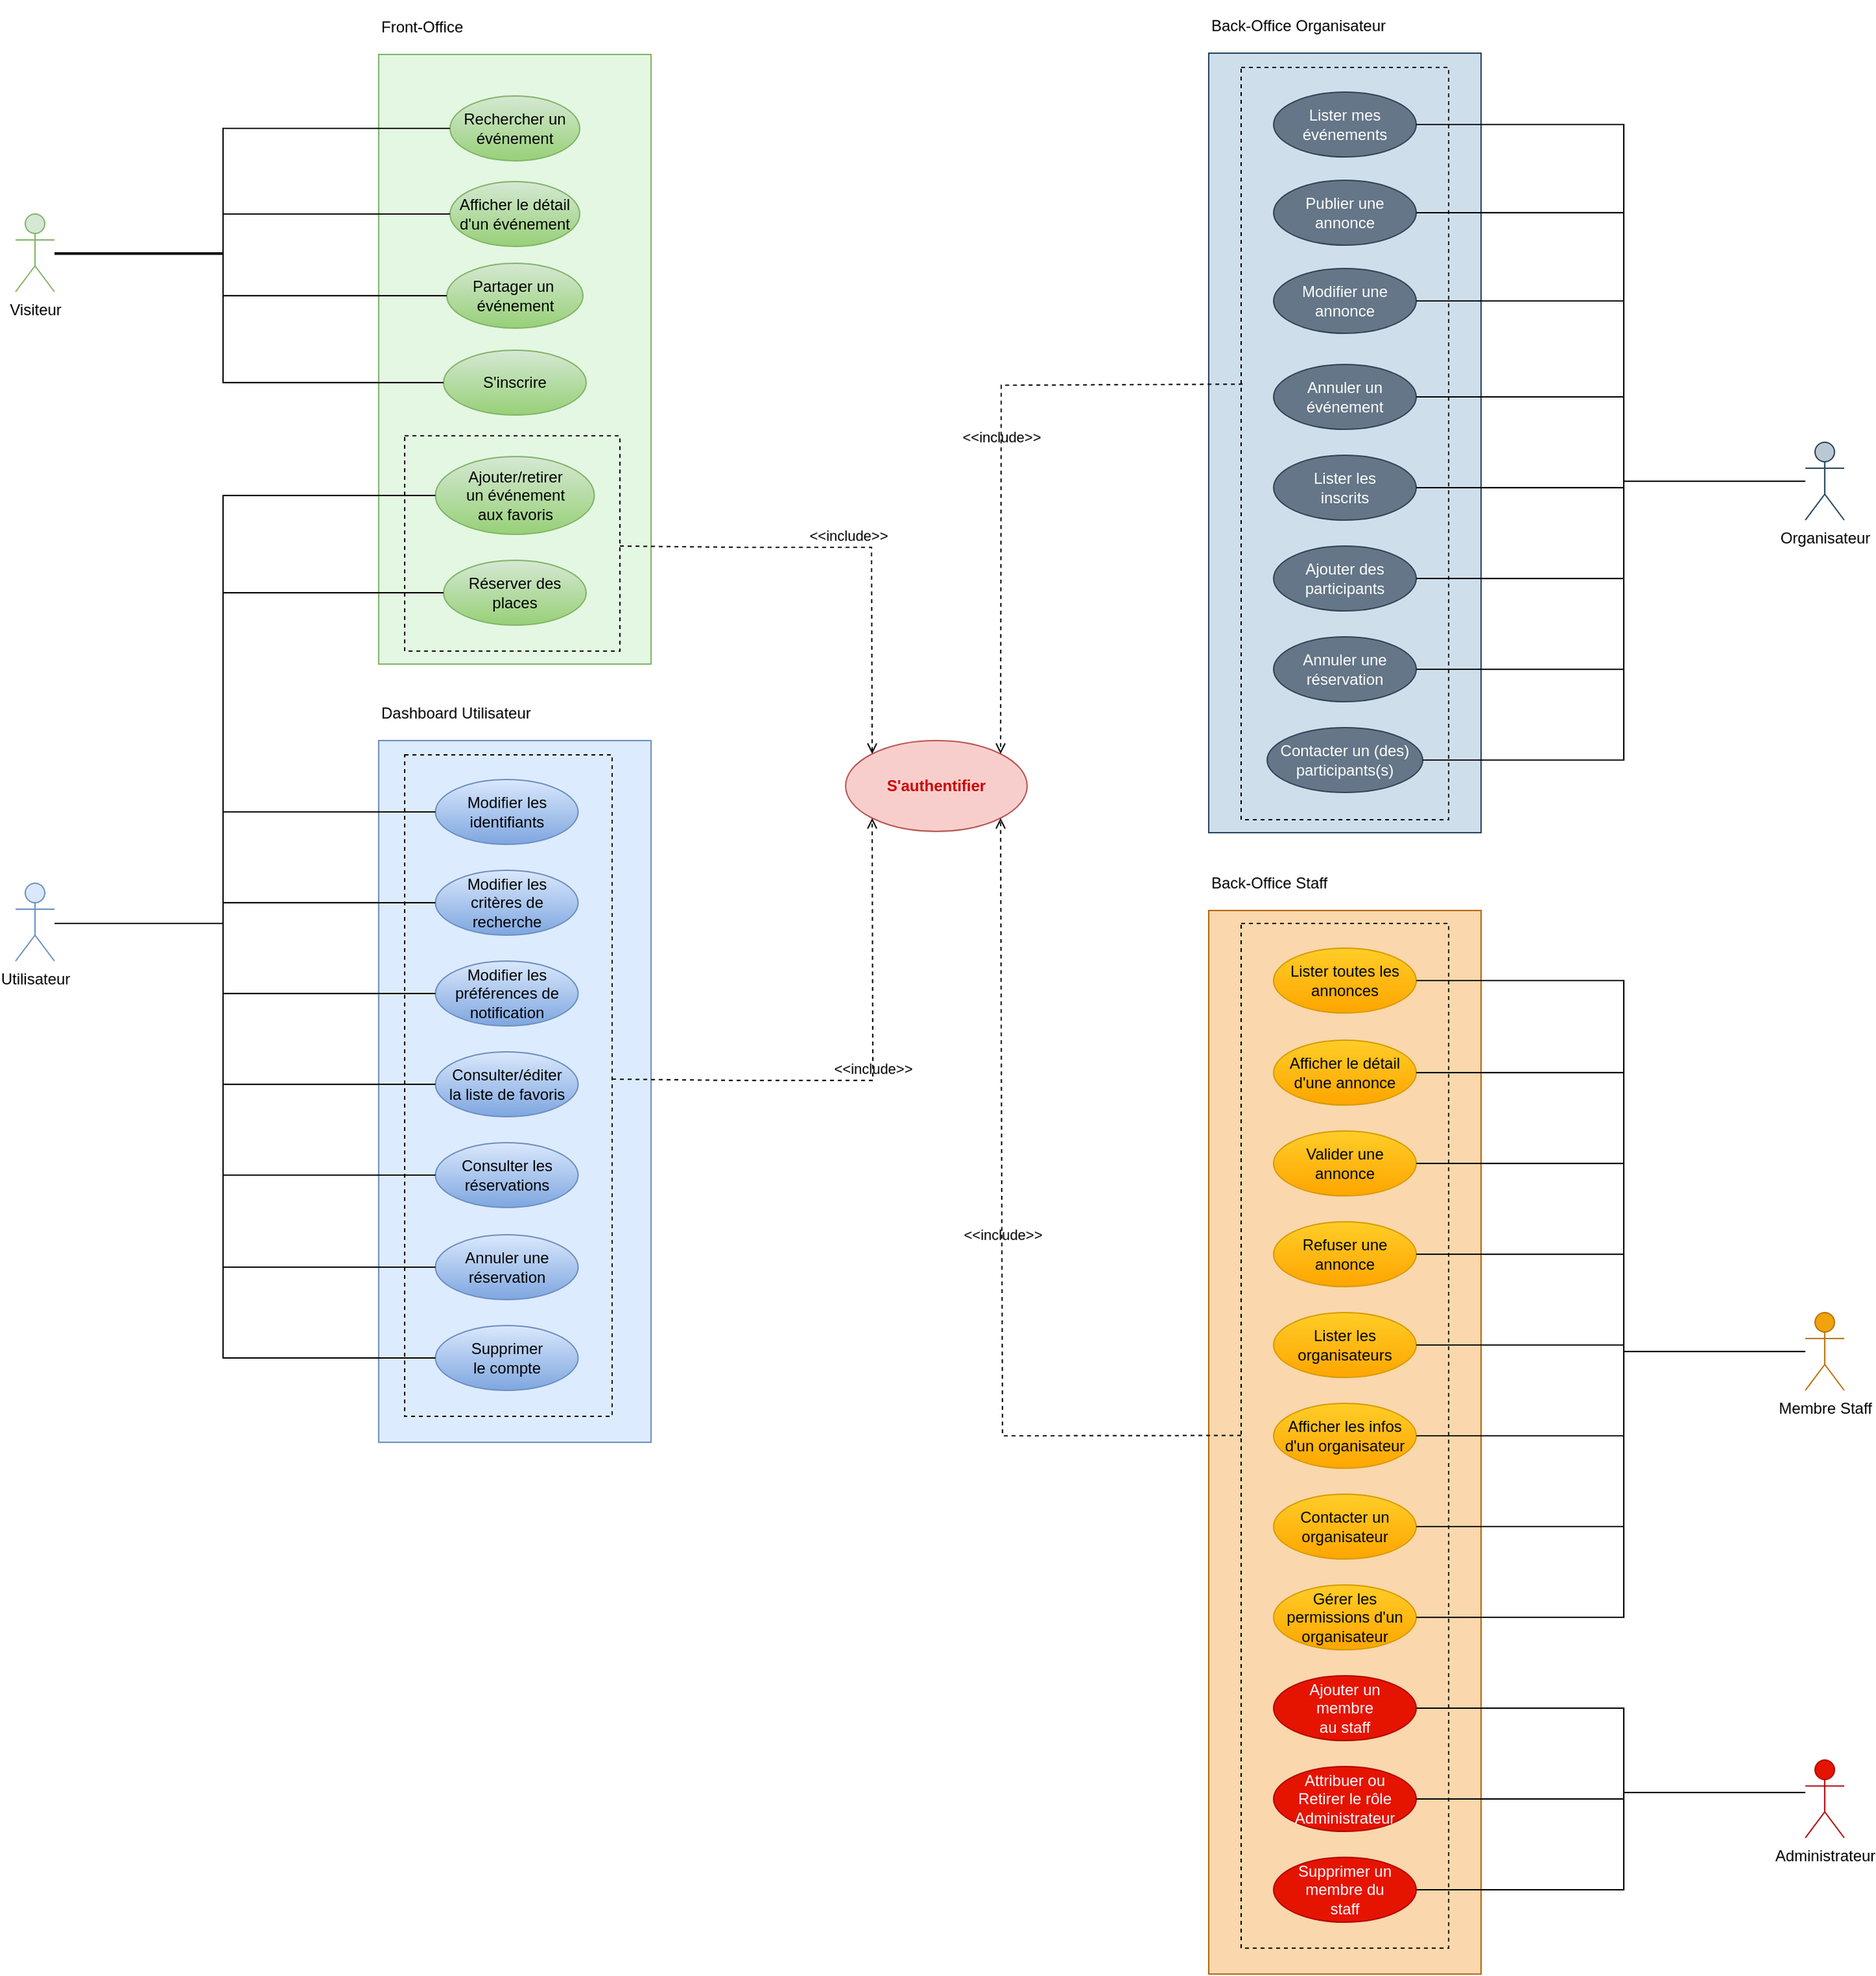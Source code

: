 <mxfile version="22.1.18" type="device">
  <diagram name="Page-1" id="moQktM193G_frmYQD60O">
    <mxGraphModel dx="1687" dy="1146" grid="1" gridSize="10" guides="1" tooltips="1" connect="1" arrows="1" fold="1" page="1" pageScale="1" pageWidth="3300" pageHeight="2339" math="0" shadow="0">
      <root>
        <mxCell id="0" />
        <mxCell id="1" parent="0" />
        <mxCell id="kLkE9YfzgWAef31ZatQY-3" value="&lt;p&gt;Front-Office&lt;/p&gt;" style="whiteSpace=wrap;html=1;labelPosition=center;verticalLabelPosition=top;align=left;verticalAlign=bottom;fillColor=#E3F7E2;strokeColor=#82b366;" parent="1" vertex="1">
          <mxGeometry x="320" y="80" width="210" height="470" as="geometry" />
        </mxCell>
        <mxCell id="kLkE9YfzgWAef31ZatQY-4" value="Visiteur" style="shape=umlActor;verticalLabelPosition=bottom;verticalAlign=top;html=1;outlineConnect=0;fillColor=#d5e8d4;strokeColor=#82b366;" parent="1" vertex="1">
          <mxGeometry x="40" y="203" width="30" height="60" as="geometry" />
        </mxCell>
        <mxCell id="kLkE9YfzgWAef31ZatQY-7" value="&lt;p&gt;Dashboard Utilisateur&lt;/p&gt;" style="whiteSpace=wrap;html=1;labelPosition=center;verticalLabelPosition=top;align=left;verticalAlign=bottom;fillColor=#DDEBFF;strokeColor=#6c8ebf;" parent="1" vertex="1">
          <mxGeometry x="320" y="609" width="210" height="541" as="geometry" />
        </mxCell>
        <mxCell id="kLkE9YfzgWAef31ZatQY-8" value="Utilisateur" style="shape=umlActor;verticalLabelPosition=bottom;verticalAlign=top;html=1;outlineConnect=0;fillColor=#dae8fc;strokeColor=#6c8ebf;" parent="1" vertex="1">
          <mxGeometry x="40" y="719" width="30" height="60" as="geometry" />
        </mxCell>
        <mxCell id="kLkE9YfzgWAef31ZatQY-9" value="&lt;p&gt;Back-Office Organisateur&lt;/p&gt;" style="whiteSpace=wrap;html=1;labelPosition=center;verticalLabelPosition=top;align=left;verticalAlign=bottom;fillColor=#CFDEEB;strokeColor=#23445d;" parent="1" vertex="1">
          <mxGeometry x="960" y="79" width="210" height="601" as="geometry" />
        </mxCell>
        <mxCell id="kLkE9YfzgWAef31ZatQY-10" value="&lt;p&gt;Back-Office Staff&lt;/p&gt;" style="whiteSpace=wrap;html=1;labelPosition=center;verticalLabelPosition=top;align=left;verticalAlign=bottom;fillColor=#fad7ac;strokeColor=#b46504;" parent="1" vertex="1">
          <mxGeometry x="960" y="740" width="210" height="820" as="geometry" />
        </mxCell>
        <mxCell id="kLkE9YfzgWAef31ZatQY-12" value="Organisateur" style="shape=umlActor;verticalLabelPosition=bottom;verticalAlign=top;html=1;outlineConnect=0;fillColor=#bac8d3;strokeColor=#23445d;" parent="1" vertex="1">
          <mxGeometry x="1420" y="379" width="30" height="60" as="geometry" />
        </mxCell>
        <mxCell id="kLkE9YfzgWAef31ZatQY-13" value="Membre Staff" style="shape=umlActor;verticalLabelPosition=bottom;verticalAlign=top;html=1;outlineConnect=0;fillColor=#f0a30a;fontColor=#000000;strokeColor=#BD7000;" parent="1" vertex="1">
          <mxGeometry x="1420" y="1050" width="30" height="60" as="geometry" />
        </mxCell>
        <mxCell id="kLkE9YfzgWAef31ZatQY-14" value="&lt;font color=&quot;#000000&quot;&gt;Administrateur&lt;/font&gt;" style="shape=umlActor;verticalLabelPosition=bottom;verticalAlign=top;html=1;outlineConnect=0;fillColor=#e51400;fontColor=#ffffff;strokeColor=#B20000;" parent="1" vertex="1">
          <mxGeometry x="1420" y="1395" width="30" height="60" as="geometry" />
        </mxCell>
        <mxCell id="kLkE9YfzgWAef31ZatQY-15" value="Rechercher un&lt;br&gt;événement" style="ellipse;whiteSpace=wrap;html=1;fillColor=#d5e8d4;gradientColor=#97d077;strokeColor=#82b366;" parent="1" vertex="1">
          <mxGeometry x="375" y="112" width="100" height="50" as="geometry" />
        </mxCell>
        <mxCell id="kLkE9YfzgWAef31ZatQY-16" value="Afficher le détail &lt;br&gt;d&#39;un événement" style="ellipse;whiteSpace=wrap;html=1;fillColor=#d5e8d4;gradientColor=#97d077;strokeColor=#82b366;" parent="1" vertex="1">
          <mxGeometry x="375" y="178" width="100" height="50" as="geometry" />
        </mxCell>
        <mxCell id="kLkE9YfzgWAef31ZatQY-17" value="Partager un&amp;nbsp;&lt;br&gt;événement" style="ellipse;whiteSpace=wrap;html=1;fillColor=#d5e8d4;gradientColor=#97d077;strokeColor=#82b366;" parent="1" vertex="1">
          <mxGeometry x="372.5" y="241" width="105" height="50" as="geometry" />
        </mxCell>
        <mxCell id="kLkE9YfzgWAef31ZatQY-18" value="S&#39;inscrire" style="ellipse;whiteSpace=wrap;html=1;fillColor=#d5e8d4;gradientColor=#97d077;strokeColor=#82b366;" parent="1" vertex="1">
          <mxGeometry x="370" y="308" width="110" height="50" as="geometry" />
        </mxCell>
        <mxCell id="kLkE9YfzgWAef31ZatQY-19" value="" style="endArrow=none;html=1;rounded=0;entryX=0;entryY=0.5;entryDx=0;entryDy=0;" parent="1" target="kLkE9YfzgWAef31ZatQY-15" edge="1">
          <mxGeometry width="50" height="50" relative="1" as="geometry">
            <mxPoint x="70" y="233" as="sourcePoint" />
            <mxPoint x="280" y="184" as="targetPoint" />
            <Array as="points">
              <mxPoint x="200" y="233" />
              <mxPoint x="200" y="137" />
            </Array>
          </mxGeometry>
        </mxCell>
        <mxCell id="kLkE9YfzgWAef31ZatQY-20" value="" style="endArrow=none;html=1;rounded=0;entryX=0;entryY=0.5;entryDx=0;entryDy=0;" parent="1" target="kLkE9YfzgWAef31ZatQY-16" edge="1">
          <mxGeometry width="50" height="50" relative="1" as="geometry">
            <mxPoint x="70" y="234" as="sourcePoint" />
            <mxPoint x="280" y="184" as="targetPoint" />
            <Array as="points">
              <mxPoint x="200" y="234" />
              <mxPoint x="200" y="203" />
            </Array>
          </mxGeometry>
        </mxCell>
        <mxCell id="kLkE9YfzgWAef31ZatQY-21" value="" style="endArrow=none;html=1;rounded=0;entryX=0;entryY=0.5;entryDx=0;entryDy=0;" parent="1" target="kLkE9YfzgWAef31ZatQY-17" edge="1">
          <mxGeometry width="50" height="50" relative="1" as="geometry">
            <mxPoint x="70" y="233" as="sourcePoint" />
            <mxPoint x="280" y="184" as="targetPoint" />
            <Array as="points">
              <mxPoint x="200" y="233" />
              <mxPoint x="200" y="266" />
            </Array>
          </mxGeometry>
        </mxCell>
        <mxCell id="kLkE9YfzgWAef31ZatQY-22" value="" style="endArrow=none;html=1;rounded=0;entryX=0;entryY=0.5;entryDx=0;entryDy=0;" parent="1" source="kLkE9YfzgWAef31ZatQY-4" target="kLkE9YfzgWAef31ZatQY-18" edge="1">
          <mxGeometry width="50" height="50" relative="1" as="geometry">
            <mxPoint x="230" y="234" as="sourcePoint" />
            <mxPoint x="280" y="184" as="targetPoint" />
            <Array as="points">
              <mxPoint x="200" y="234" />
              <mxPoint x="200" y="333" />
            </Array>
          </mxGeometry>
        </mxCell>
        <mxCell id="kLkE9YfzgWAef31ZatQY-24" value="Ajouter/retirer &lt;br&gt;un événement &lt;br&gt;aux favoris" style="ellipse;whiteSpace=wrap;html=1;fillColor=#d5e8d4;gradientColor=#97d077;strokeColor=#82b366;" parent="1" vertex="1">
          <mxGeometry x="363.75" y="390" width="122.5" height="60" as="geometry" />
        </mxCell>
        <mxCell id="kLkE9YfzgWAef31ZatQY-25" value="Réserver des&lt;br&gt;places" style="ellipse;whiteSpace=wrap;html=1;fillColor=#d5e8d4;gradientColor=#97d077;strokeColor=#82b366;" parent="1" vertex="1">
          <mxGeometry x="370" y="470" width="110" height="50" as="geometry" />
        </mxCell>
        <mxCell id="kLkE9YfzgWAef31ZatQY-29" value="" style="endArrow=none;html=1;rounded=0;entryX=0;entryY=0.5;entryDx=0;entryDy=0;" parent="1" target="kLkE9YfzgWAef31ZatQY-24" edge="1">
          <mxGeometry width="50" height="50" relative="1" as="geometry">
            <mxPoint x="70" y="750" as="sourcePoint" />
            <mxPoint x="120" y="350" as="targetPoint" />
            <Array as="points">
              <mxPoint x="200" y="750" />
              <mxPoint x="200" y="420" />
            </Array>
          </mxGeometry>
        </mxCell>
        <mxCell id="kLkE9YfzgWAef31ZatQY-30" value="" style="endArrow=none;html=1;rounded=0;entryX=0;entryY=0.5;entryDx=0;entryDy=0;" parent="1" target="kLkE9YfzgWAef31ZatQY-25" edge="1">
          <mxGeometry width="50" height="50" relative="1" as="geometry">
            <mxPoint x="70" y="750" as="sourcePoint" />
            <mxPoint x="120" y="350" as="targetPoint" />
            <Array as="points">
              <mxPoint x="200" y="750" />
              <mxPoint x="200" y="495" />
            </Array>
          </mxGeometry>
        </mxCell>
        <mxCell id="kLkE9YfzgWAef31ZatQY-32" value="Modifier les&lt;br&gt;identifiants" style="ellipse;whiteSpace=wrap;html=1;fillColor=#dae8fc;gradientColor=#7ea6e0;strokeColor=#6c8ebf;" parent="1" vertex="1">
          <mxGeometry x="363.75" y="639" width="110" height="50" as="geometry" />
        </mxCell>
        <mxCell id="kLkE9YfzgWAef31ZatQY-34" value="Modifier les&lt;br&gt;critères de recherche" style="ellipse;whiteSpace=wrap;html=1;fillColor=#dae8fc;gradientColor=#7ea6e0;strokeColor=#6c8ebf;" parent="1" vertex="1">
          <mxGeometry x="363.75" y="709" width="110" height="50" as="geometry" />
        </mxCell>
        <mxCell id="kLkE9YfzgWAef31ZatQY-35" value="Modifier les préférences de&lt;br&gt;notification" style="ellipse;whiteSpace=wrap;html=1;fillColor=#dae8fc;gradientColor=#7ea6e0;strokeColor=#6c8ebf;" parent="1" vertex="1">
          <mxGeometry x="363.75" y="779" width="110" height="50" as="geometry" />
        </mxCell>
        <mxCell id="kLkE9YfzgWAef31ZatQY-37" value="Consulter/éditer&lt;br&gt;la liste de favoris" style="ellipse;whiteSpace=wrap;html=1;fillColor=#dae8fc;gradientColor=#7ea6e0;strokeColor=#6c8ebf;" parent="1" vertex="1">
          <mxGeometry x="363.75" y="849" width="110" height="50" as="geometry" />
        </mxCell>
        <mxCell id="kLkE9YfzgWAef31ZatQY-38" value="Consulter les réservations" style="ellipse;whiteSpace=wrap;html=1;fillColor=#dae8fc;gradientColor=#7ea6e0;strokeColor=#6c8ebf;" parent="1" vertex="1">
          <mxGeometry x="363.75" y="919" width="110" height="50" as="geometry" />
        </mxCell>
        <mxCell id="kLkE9YfzgWAef31ZatQY-39" value="Annuler une&lt;br&gt;réservation" style="ellipse;whiteSpace=wrap;html=1;fillColor=#dae8fc;gradientColor=#7ea6e0;strokeColor=#6c8ebf;" parent="1" vertex="1">
          <mxGeometry x="363.75" y="990" width="110" height="50" as="geometry" />
        </mxCell>
        <mxCell id="kLkE9YfzgWAef31ZatQY-40" value="Supprimer&lt;br&gt;le compte" style="ellipse;whiteSpace=wrap;html=1;fillColor=#dae8fc;gradientColor=#7ea6e0;strokeColor=#6c8ebf;" parent="1" vertex="1">
          <mxGeometry x="363.75" y="1060" width="110" height="50" as="geometry" />
        </mxCell>
        <mxCell id="kLkE9YfzgWAef31ZatQY-45" value="" style="endArrow=none;html=1;rounded=0;entryX=0;entryY=0.5;entryDx=0;entryDy=0;" parent="1" target="kLkE9YfzgWAef31ZatQY-32" edge="1">
          <mxGeometry width="50" height="50" relative="1" as="geometry">
            <mxPoint x="70" y="750" as="sourcePoint" />
            <mxPoint x="300" y="660" as="targetPoint" />
            <Array as="points">
              <mxPoint x="200" y="750" />
              <mxPoint x="200" y="664" />
            </Array>
          </mxGeometry>
        </mxCell>
        <mxCell id="kLkE9YfzgWAef31ZatQY-46" value="" style="endArrow=none;html=1;rounded=0;entryX=0;entryY=0.5;entryDx=0;entryDy=0;" parent="1" target="kLkE9YfzgWAef31ZatQY-34" edge="1">
          <mxGeometry width="50" height="50" relative="1" as="geometry">
            <mxPoint x="70" y="750" as="sourcePoint" />
            <mxPoint x="120" y="700" as="targetPoint" />
            <Array as="points">
              <mxPoint x="200" y="750" />
              <mxPoint x="200" y="734" />
            </Array>
          </mxGeometry>
        </mxCell>
        <mxCell id="kLkE9YfzgWAef31ZatQY-47" value="" style="endArrow=none;html=1;rounded=0;entryX=0;entryY=0.5;entryDx=0;entryDy=0;" parent="1" target="kLkE9YfzgWAef31ZatQY-35" edge="1">
          <mxGeometry width="50" height="50" relative="1" as="geometry">
            <mxPoint x="70" y="750" as="sourcePoint" />
            <mxPoint x="120" y="700" as="targetPoint" />
            <Array as="points">
              <mxPoint x="200" y="750" />
              <mxPoint x="200" y="804" />
            </Array>
          </mxGeometry>
        </mxCell>
        <mxCell id="kLkE9YfzgWAef31ZatQY-49" value="" style="endArrow=none;html=1;rounded=0;entryX=0;entryY=0.5;entryDx=0;entryDy=0;" parent="1" target="kLkE9YfzgWAef31ZatQY-37" edge="1">
          <mxGeometry width="50" height="50" relative="1" as="geometry">
            <mxPoint x="70" y="750" as="sourcePoint" />
            <mxPoint x="120" y="700" as="targetPoint" />
            <Array as="points">
              <mxPoint x="200" y="750" />
              <mxPoint x="200" y="874" />
            </Array>
          </mxGeometry>
        </mxCell>
        <mxCell id="kLkE9YfzgWAef31ZatQY-50" value="" style="endArrow=none;html=1;rounded=0;entryX=0;entryY=0.5;entryDx=0;entryDy=0;" parent="1" target="kLkE9YfzgWAef31ZatQY-38" edge="1">
          <mxGeometry width="50" height="50" relative="1" as="geometry">
            <mxPoint x="70" y="750" as="sourcePoint" />
            <mxPoint x="120" y="700" as="targetPoint" />
            <Array as="points">
              <mxPoint x="200" y="750" />
              <mxPoint x="200" y="944" />
            </Array>
          </mxGeometry>
        </mxCell>
        <mxCell id="kLkE9YfzgWAef31ZatQY-51" value="" style="endArrow=none;html=1;rounded=0;entryX=0;entryY=0.5;entryDx=0;entryDy=0;" parent="1" target="kLkE9YfzgWAef31ZatQY-39" edge="1">
          <mxGeometry width="50" height="50" relative="1" as="geometry">
            <mxPoint x="70" y="750" as="sourcePoint" />
            <mxPoint x="120" y="700" as="targetPoint" />
            <Array as="points">
              <mxPoint x="200" y="750" />
              <mxPoint x="200" y="1015" />
            </Array>
          </mxGeometry>
        </mxCell>
        <mxCell id="kLkE9YfzgWAef31ZatQY-52" value="" style="endArrow=none;html=1;rounded=0;entryX=0;entryY=0.5;entryDx=0;entryDy=0;" parent="1" target="kLkE9YfzgWAef31ZatQY-40" edge="1">
          <mxGeometry width="50" height="50" relative="1" as="geometry">
            <mxPoint x="70" y="750" as="sourcePoint" />
            <mxPoint x="120" y="700" as="targetPoint" />
            <Array as="points">
              <mxPoint x="200" y="750" />
              <mxPoint x="200" y="1085" />
            </Array>
          </mxGeometry>
        </mxCell>
        <mxCell id="kLkE9YfzgWAef31ZatQY-54" value="S&#39;authentifier" style="ellipse;whiteSpace=wrap;html=1;fillColor=#f8cecc;strokeColor=#b85450;fontStyle=1;fontColor=#CC0000;" parent="1" vertex="1">
          <mxGeometry x="680" y="609" width="140" height="70" as="geometry" />
        </mxCell>
        <mxCell id="kLkE9YfzgWAef31ZatQY-57" value="Lister mes&lt;br&gt;événements" style="ellipse;whiteSpace=wrap;html=1;fillColor=#647687;strokeColor=#314354;fontColor=#ffffff;" parent="1" vertex="1">
          <mxGeometry x="1010" y="109" width="110" height="50" as="geometry" />
        </mxCell>
        <mxCell id="kLkE9YfzgWAef31ZatQY-58" value="Publier une annonce" style="ellipse;whiteSpace=wrap;html=1;fillColor=#647687;fontColor=#ffffff;strokeColor=#314354;" parent="1" vertex="1">
          <mxGeometry x="1010" y="177" width="110" height="50" as="geometry" />
        </mxCell>
        <mxCell id="kLkE9YfzgWAef31ZatQY-59" value="Modifier une&lt;br&gt;annonce" style="ellipse;whiteSpace=wrap;html=1;fillColor=#647687;fontColor=#ffffff;strokeColor=#314354;" parent="1" vertex="1">
          <mxGeometry x="1010" y="245" width="110" height="50" as="geometry" />
        </mxCell>
        <mxCell id="kLkE9YfzgWAef31ZatQY-60" value="Annuler un&lt;br&gt;événement" style="ellipse;whiteSpace=wrap;html=1;fillColor=#647687;fontColor=#ffffff;strokeColor=#314354;gradientColor=none;gradientDirection=south;" parent="1" vertex="1">
          <mxGeometry x="1010" y="319" width="110" height="50" as="geometry" />
        </mxCell>
        <mxCell id="kLkE9YfzgWAef31ZatQY-61" value="Lister les&lt;br&gt;inscrits" style="ellipse;whiteSpace=wrap;html=1;fillColor=#647687;fontColor=#ffffff;strokeColor=#314354;" parent="1" vertex="1">
          <mxGeometry x="1010" y="389" width="110" height="50" as="geometry" />
        </mxCell>
        <mxCell id="kLkE9YfzgWAef31ZatQY-62" value="Ajouter des&lt;br&gt;participants" style="ellipse;whiteSpace=wrap;html=1;fillColor=#647687;fontColor=#ffffff;strokeColor=#314354;" parent="1" vertex="1">
          <mxGeometry x="1010" y="459" width="110" height="50" as="geometry" />
        </mxCell>
        <mxCell id="kLkE9YfzgWAef31ZatQY-63" value="Annuler une&lt;br&gt;réservation" style="ellipse;whiteSpace=wrap;html=1;fillColor=#647687;fontColor=#ffffff;strokeColor=#314354;" parent="1" vertex="1">
          <mxGeometry x="1010" y="529" width="110" height="50" as="geometry" />
        </mxCell>
        <mxCell id="kLkE9YfzgWAef31ZatQY-64" value="Contacter un (des)&lt;br&gt;participants(s)" style="ellipse;whiteSpace=wrap;html=1;fillColor=#647687;fontColor=#ffffff;strokeColor=#314354;" parent="1" vertex="1">
          <mxGeometry x="1005" y="599" width="120" height="50" as="geometry" />
        </mxCell>
        <mxCell id="kLkE9YfzgWAef31ZatQY-68" value="Lister toutes les annonces" style="ellipse;whiteSpace=wrap;html=1;fillColor=#ffcd28;gradientColor=#ffa500;strokeColor=#d79b00;" parent="1" vertex="1">
          <mxGeometry x="1010" y="769" width="110" height="50" as="geometry" />
        </mxCell>
        <mxCell id="kLkE9YfzgWAef31ZatQY-69" value="Afficher le détail&lt;br&gt;d&#39;une annonce" style="ellipse;whiteSpace=wrap;html=1;fillColor=#ffcd28;gradientColor=#ffa500;strokeColor=#d79b00;" parent="1" vertex="1">
          <mxGeometry x="1010" y="840" width="110" height="50" as="geometry" />
        </mxCell>
        <mxCell id="kLkE9YfzgWAef31ZatQY-71" value="Valider une annonce" style="ellipse;whiteSpace=wrap;html=1;fillColor=#ffcd28;gradientColor=#ffa500;strokeColor=#d79b00;" parent="1" vertex="1">
          <mxGeometry x="1010" y="910" width="110" height="50" as="geometry" />
        </mxCell>
        <mxCell id="kLkE9YfzgWAef31ZatQY-72" value="Refuser une annonce" style="ellipse;whiteSpace=wrap;html=1;fillColor=#ffcd28;gradientColor=#ffa500;strokeColor=#d79b00;" parent="1" vertex="1">
          <mxGeometry x="1010" y="980" width="110" height="50" as="geometry" />
        </mxCell>
        <mxCell id="kLkE9YfzgWAef31ZatQY-73" value="Lister les organisateurs" style="ellipse;whiteSpace=wrap;html=1;fillColor=#ffcd28;gradientColor=#ffa500;strokeColor=#d79b00;" parent="1" vertex="1">
          <mxGeometry x="1010" y="1050" width="110" height="50" as="geometry" />
        </mxCell>
        <mxCell id="kLkE9YfzgWAef31ZatQY-74" value="Afficher les infos&lt;br&gt;d&#39;un organisateur" style="ellipse;whiteSpace=wrap;html=1;fillColor=#ffcd28;gradientColor=#ffa500;strokeColor=#d79b00;" parent="1" vertex="1">
          <mxGeometry x="1010" y="1120" width="110" height="50" as="geometry" />
        </mxCell>
        <mxCell id="kLkE9YfzgWAef31ZatQY-75" value="Contacter un organisateur" style="ellipse;whiteSpace=wrap;html=1;fillColor=#ffcd28;gradientColor=#ffa500;strokeColor=#d79b00;" parent="1" vertex="1">
          <mxGeometry x="1010" y="1190" width="110" height="50" as="geometry" />
        </mxCell>
        <mxCell id="kLkE9YfzgWAef31ZatQY-76" value="Gérer les permissions d&#39;un&lt;br&gt;organisateur" style="ellipse;whiteSpace=wrap;html=1;fillColor=#ffcd28;gradientColor=#ffa500;strokeColor=#d79b00;" parent="1" vertex="1">
          <mxGeometry x="1010" y="1260" width="110" height="50" as="geometry" />
        </mxCell>
        <mxCell id="kLkE9YfzgWAef31ZatQY-77" value="Ajouter un &lt;br&gt;membre&lt;br&gt;au staff" style="ellipse;whiteSpace=wrap;html=1;fillColor=#e51400;strokeColor=#B20000;fontColor=#ffffff;" parent="1" vertex="1">
          <mxGeometry x="1010" y="1330" width="110" height="50" as="geometry" />
        </mxCell>
        <mxCell id="kLkE9YfzgWAef31ZatQY-78" value="Attribuer ou&lt;br&gt;Retirer le rôle&lt;br&gt;Administrateur" style="ellipse;whiteSpace=wrap;html=1;fillColor=#e51400;strokeColor=#B20000;fontColor=#ffffff;" parent="1" vertex="1">
          <mxGeometry x="1010" y="1400" width="110" height="50" as="geometry" />
        </mxCell>
        <mxCell id="kLkE9YfzgWAef31ZatQY-81" value="" style="endArrow=none;html=1;rounded=0;exitX=1;exitY=0.5;exitDx=0;exitDy=0;" parent="1" source="kLkE9YfzgWAef31ZatQY-58" edge="1">
          <mxGeometry width="50" height="50" relative="1" as="geometry">
            <mxPoint x="1370" y="459" as="sourcePoint" />
            <mxPoint x="1280" y="410" as="targetPoint" />
            <Array as="points">
              <mxPoint x="1280" y="202" />
              <mxPoint x="1280" y="409" />
            </Array>
          </mxGeometry>
        </mxCell>
        <mxCell id="kLkE9YfzgWAef31ZatQY-83" value="" style="endArrow=none;html=1;rounded=0;exitX=1;exitY=0.5;exitDx=0;exitDy=0;" parent="1" source="kLkE9YfzgWAef31ZatQY-59" edge="1">
          <mxGeometry width="50" height="50" relative="1" as="geometry">
            <mxPoint x="1370" y="459" as="sourcePoint" />
            <mxPoint x="1280" y="410" as="targetPoint" />
            <Array as="points">
              <mxPoint x="1280" y="270" />
              <mxPoint x="1280" y="410" />
            </Array>
          </mxGeometry>
        </mxCell>
        <mxCell id="kLkE9YfzgWAef31ZatQY-84" value="" style="endArrow=none;html=1;rounded=0;exitX=1;exitY=0.5;exitDx=0;exitDy=0;" parent="1" source="kLkE9YfzgWAef31ZatQY-60" edge="1">
          <mxGeometry width="50" height="50" relative="1" as="geometry">
            <mxPoint x="1370" y="459" as="sourcePoint" />
            <mxPoint x="1280" y="410" as="targetPoint" />
            <Array as="points">
              <mxPoint x="1280" y="344" />
              <mxPoint x="1280" y="410" />
            </Array>
          </mxGeometry>
        </mxCell>
        <mxCell id="kLkE9YfzgWAef31ZatQY-88" value="" style="endArrow=none;html=1;rounded=0;exitX=1;exitY=0.5;exitDx=0;exitDy=0;" parent="1" source="kLkE9YfzgWAef31ZatQY-61" target="kLkE9YfzgWAef31ZatQY-12" edge="1">
          <mxGeometry width="50" height="50" relative="1" as="geometry">
            <mxPoint x="1220" y="419" as="sourcePoint" />
            <mxPoint x="1430" y="410" as="targetPoint" />
            <Array as="points">
              <mxPoint x="1280" y="414" />
              <mxPoint x="1280" y="409" />
            </Array>
          </mxGeometry>
        </mxCell>
        <mxCell id="kLkE9YfzgWAef31ZatQY-89" value="" style="endArrow=none;html=1;rounded=0;exitX=1;exitY=0.5;exitDx=0;exitDy=0;" parent="1" source="kLkE9YfzgWAef31ZatQY-62" edge="1">
          <mxGeometry width="50" height="50" relative="1" as="geometry">
            <mxPoint x="1370" y="459" as="sourcePoint" />
            <mxPoint x="1420" y="409" as="targetPoint" />
            <Array as="points">
              <mxPoint x="1280" y="484" />
              <mxPoint x="1280" y="409" />
            </Array>
          </mxGeometry>
        </mxCell>
        <mxCell id="kLkE9YfzgWAef31ZatQY-90" value="" style="endArrow=none;html=1;rounded=0;exitX=1;exitY=0.5;exitDx=0;exitDy=0;" parent="1" source="kLkE9YfzgWAef31ZatQY-63" edge="1">
          <mxGeometry width="50" height="50" relative="1" as="geometry">
            <mxPoint x="1370" y="459" as="sourcePoint" />
            <mxPoint x="1280" y="480" as="targetPoint" />
            <Array as="points">
              <mxPoint x="1280" y="554" />
            </Array>
          </mxGeometry>
        </mxCell>
        <mxCell id="kLkE9YfzgWAef31ZatQY-91" value="" style="endArrow=none;html=1;rounded=0;exitX=1;exitY=0.5;exitDx=0;exitDy=0;" parent="1" source="kLkE9YfzgWAef31ZatQY-64" edge="1">
          <mxGeometry width="50" height="50" relative="1" as="geometry">
            <mxPoint x="1140" y="629" as="sourcePoint" />
            <mxPoint x="1280" y="410" as="targetPoint" />
            <Array as="points">
              <mxPoint x="1280" y="624" />
            </Array>
          </mxGeometry>
        </mxCell>
        <mxCell id="kLkE9YfzgWAef31ZatQY-93" value="" style="endArrow=none;html=1;rounded=0;exitX=1;exitY=0.5;exitDx=0;exitDy=0;" parent="1" source="kLkE9YfzgWAef31ZatQY-57" edge="1">
          <mxGeometry width="50" height="50" relative="1" as="geometry">
            <mxPoint x="1140" y="140" as="sourcePoint" />
            <mxPoint x="1280" y="410" as="targetPoint" />
            <Array as="points">
              <mxPoint x="1280" y="134" />
            </Array>
          </mxGeometry>
        </mxCell>
        <mxCell id="kLkE9YfzgWAef31ZatQY-95" value="" style="endArrow=none;html=1;rounded=0;exitX=1;exitY=0.5;exitDx=0;exitDy=0;" parent="1" source="kLkE9YfzgWAef31ZatQY-71" edge="1">
          <mxGeometry width="50" height="50" relative="1" as="geometry">
            <mxPoint x="1160" y="1000" as="sourcePoint" />
            <mxPoint x="1280" y="1080" as="targetPoint" />
            <Array as="points">
              <mxPoint x="1280" y="935" />
            </Array>
          </mxGeometry>
        </mxCell>
        <mxCell id="kLkE9YfzgWAef31ZatQY-96" value="" style="endArrow=none;html=1;rounded=0;exitX=1;exitY=0.5;exitDx=0;exitDy=0;" parent="1" source="kLkE9YfzgWAef31ZatQY-72" target="kLkE9YfzgWAef31ZatQY-13" edge="1">
          <mxGeometry width="50" height="50" relative="1" as="geometry">
            <mxPoint x="1130" y="1080" as="sourcePoint" />
            <mxPoint x="1280" y="1080" as="targetPoint" />
            <Array as="points">
              <mxPoint x="1280" y="1005" />
              <mxPoint x="1280" y="1080" />
            </Array>
          </mxGeometry>
        </mxCell>
        <mxCell id="kLkE9YfzgWAef31ZatQY-98" value="" style="endArrow=none;html=1;rounded=0;exitX=1;exitY=0.5;exitDx=0;exitDy=0;" parent="1" source="kLkE9YfzgWAef31ZatQY-69" edge="1">
          <mxGeometry width="50" height="50" relative="1" as="geometry">
            <mxPoint x="1150" y="869" as="sourcePoint" />
            <mxPoint x="1280" y="1080" as="targetPoint" />
            <Array as="points">
              <mxPoint x="1280" y="865" />
            </Array>
          </mxGeometry>
        </mxCell>
        <mxCell id="kLkE9YfzgWAef31ZatQY-99" value="" style="endArrow=none;html=1;rounded=0;exitX=1;exitY=0.5;exitDx=0;exitDy=0;" parent="1" source="kLkE9YfzgWAef31ZatQY-68" edge="1">
          <mxGeometry width="50" height="50" relative="1" as="geometry">
            <mxPoint x="1200" y="840" as="sourcePoint" />
            <mxPoint x="1280" y="1080" as="targetPoint" />
            <Array as="points">
              <mxPoint x="1280" y="794" />
            </Array>
          </mxGeometry>
        </mxCell>
        <mxCell id="kLkE9YfzgWAef31ZatQY-101" value="" style="endArrow=none;html=1;rounded=0;exitX=1;exitY=0.5;exitDx=0;exitDy=0;" parent="1" source="kLkE9YfzgWAef31ZatQY-74" edge="1">
          <mxGeometry width="50" height="50" relative="1" as="geometry">
            <mxPoint x="1130" y="1210" as="sourcePoint" />
            <mxPoint x="1280" y="1080" as="targetPoint" />
            <Array as="points">
              <mxPoint x="1280" y="1145" />
            </Array>
          </mxGeometry>
        </mxCell>
        <mxCell id="kLkE9YfzgWAef31ZatQY-102" value="" style="endArrow=none;html=1;rounded=0;exitX=1;exitY=0.5;exitDx=0;exitDy=0;" parent="1" source="kLkE9YfzgWAef31ZatQY-75" edge="1">
          <mxGeometry width="50" height="50" relative="1" as="geometry">
            <mxPoint x="1130" y="1290" as="sourcePoint" />
            <mxPoint x="1280" y="1080" as="targetPoint" />
            <Array as="points">
              <mxPoint x="1280" y="1215" />
            </Array>
          </mxGeometry>
        </mxCell>
        <mxCell id="kLkE9YfzgWAef31ZatQY-103" value="" style="endArrow=none;html=1;rounded=0;exitX=1;exitY=0.5;exitDx=0;exitDy=0;" parent="1" source="kLkE9YfzgWAef31ZatQY-76" edge="1">
          <mxGeometry width="50" height="50" relative="1" as="geometry">
            <mxPoint x="1150" y="1340" as="sourcePoint" />
            <mxPoint x="1280" y="1080" as="targetPoint" />
            <Array as="points">
              <mxPoint x="1280" y="1285" />
            </Array>
          </mxGeometry>
        </mxCell>
        <mxCell id="kLkE9YfzgWAef31ZatQY-104" value="" style="endArrow=none;html=1;rounded=0;exitX=1;exitY=0.5;exitDx=0;exitDy=0;" parent="1" edge="1">
          <mxGeometry width="50" height="50" relative="1" as="geometry">
            <mxPoint x="1120.0" y="1355" as="sourcePoint" />
            <mxPoint x="1420" y="1420" as="targetPoint" />
            <Array as="points">
              <mxPoint x="1280" y="1355" />
              <mxPoint x="1280" y="1420" />
            </Array>
          </mxGeometry>
        </mxCell>
        <mxCell id="kLkE9YfzgWAef31ZatQY-105" value="" style="endArrow=none;html=1;rounded=0;exitX=1;exitY=0.5;exitDx=0;exitDy=0;" parent="1" source="_i408xpL5QmgQRgtsAGa-1" edge="1">
          <mxGeometry width="50" height="50" relative="1" as="geometry">
            <mxPoint x="1190" y="1505" as="sourcePoint" />
            <mxPoint x="1420" y="1420" as="targetPoint" />
            <Array as="points">
              <mxPoint x="1280" y="1495" />
              <mxPoint x="1280" y="1420" />
            </Array>
          </mxGeometry>
        </mxCell>
        <mxCell id="kLkE9YfzgWAef31ZatQY-106" value="" style="whiteSpace=wrap;html=1;aspect=fixed;fillColor=none;dashed=1;" parent="1" vertex="1">
          <mxGeometry x="340" y="374" width="166" height="166" as="geometry" />
        </mxCell>
        <mxCell id="kLkE9YfzgWAef31ZatQY-109" value="" style="whiteSpace=wrap;html=1;fillColor=none;dashed=1;" parent="1" vertex="1">
          <mxGeometry x="340" y="620" width="160" height="510" as="geometry" />
        </mxCell>
        <mxCell id="kLkE9YfzgWAef31ZatQY-113" value="&amp;lt;&amp;lt;include&amp;gt;&amp;gt;" style="html=1;verticalAlign=bottom;labelBackgroundColor=none;endArrow=open;endFill=0;dashed=1;rounded=0;entryX=0;entryY=0;entryDx=0;entryDy=0;" parent="1" target="kLkE9YfzgWAef31ZatQY-54" edge="1">
          <mxGeometry width="160" relative="1" as="geometry">
            <mxPoint x="506" y="459" as="sourcePoint" />
            <mxPoint x="666" y="459" as="targetPoint" />
            <Array as="points">
              <mxPoint x="600" y="460" />
              <mxPoint x="700" y="460" />
            </Array>
          </mxGeometry>
        </mxCell>
        <mxCell id="fj8ULeZ1xbZS5TkCGleu-1" value="&amp;lt;&amp;lt;include&amp;gt;&amp;gt;" style="html=1;verticalAlign=bottom;labelBackgroundColor=none;endArrow=open;endFill=0;dashed=1;rounded=0;entryX=0;entryY=1;entryDx=0;entryDy=0;" parent="1" target="kLkE9YfzgWAef31ZatQY-54" edge="1">
          <mxGeometry width="160" relative="1" as="geometry">
            <mxPoint x="500" y="870" as="sourcePoint" />
            <mxPoint x="695" y="1030" as="targetPoint" />
            <Array as="points">
              <mxPoint x="594" y="871" />
              <mxPoint x="701" y="871" />
            </Array>
          </mxGeometry>
        </mxCell>
        <mxCell id="fj8ULeZ1xbZS5TkCGleu-2" value="&amp;lt;&amp;lt;include&amp;gt;&amp;gt;" style="html=1;verticalAlign=bottom;labelBackgroundColor=none;endArrow=open;endFill=0;dashed=1;rounded=0;entryX=1;entryY=1;entryDx=0;entryDy=0;exitX=0;exitY=0.5;exitDx=0;exitDy=0;" parent="1" target="kLkE9YfzgWAef31ZatQY-54" edge="1">
          <mxGeometry width="160" relative="1" as="geometry">
            <mxPoint x="985" y="1144.75" as="sourcePoint" />
            <mxPoint x="801" y="940" as="targetPoint" />
            <Array as="points">
              <mxPoint x="801" y="1145" />
            </Array>
          </mxGeometry>
        </mxCell>
        <mxCell id="fj8ULeZ1xbZS5TkCGleu-4" value="" style="whiteSpace=wrap;html=1;fillColor=none;dashed=1;" parent="1" vertex="1">
          <mxGeometry x="985" y="90" width="160" height="580" as="geometry" />
        </mxCell>
        <mxCell id="fj8ULeZ1xbZS5TkCGleu-5" value="&amp;lt;&amp;lt;include&amp;gt;&amp;gt;" style="html=1;verticalAlign=bottom;labelBackgroundColor=none;endArrow=open;endFill=0;dashed=1;rounded=0;entryX=1;entryY=0;entryDx=0;entryDy=0;exitX=0.007;exitY=0.421;exitDx=0;exitDy=0;exitPerimeter=0;" parent="1" source="fj8ULeZ1xbZS5TkCGleu-4" target="kLkE9YfzgWAef31ZatQY-54" edge="1">
          <mxGeometry width="160" relative="1" as="geometry">
            <mxPoint x="610" y="334" as="sourcePoint" />
            <mxPoint x="804" y="494.5" as="targetPoint" />
            <Array as="points">
              <mxPoint x="800" y="335" />
            </Array>
          </mxGeometry>
        </mxCell>
        <mxCell id="ody09sbJ1biAEtPKRmy9-1" value="" style="endArrow=none;html=1;rounded=0;exitX=1;exitY=0.5;exitDx=0;exitDy=0;" parent="1" source="kLkE9YfzgWAef31ZatQY-73" edge="1">
          <mxGeometry width="50" height="50" relative="1" as="geometry">
            <mxPoint x="1370" y="1130" as="sourcePoint" />
            <mxPoint x="1420" y="1080" as="targetPoint" />
            <Array as="points">
              <mxPoint x="1280" y="1075" />
              <mxPoint x="1280" y="1080" />
            </Array>
          </mxGeometry>
        </mxCell>
        <mxCell id="ody09sbJ1biAEtPKRmy9-2" value="" style="whiteSpace=wrap;html=1;fillColor=none;dashed=1;" parent="1" vertex="1">
          <mxGeometry x="985" y="750" width="160" height="790" as="geometry" />
        </mxCell>
        <mxCell id="_i408xpL5QmgQRgtsAGa-1" value="Supprimer un&lt;br&gt;membre du&lt;br&gt;staff" style="ellipse;whiteSpace=wrap;html=1;fillColor=#e51400;strokeColor=#B20000;fontColor=#ffffff;" vertex="1" parent="1">
          <mxGeometry x="1010" y="1470" width="110" height="50" as="geometry" />
        </mxCell>
        <mxCell id="_i408xpL5QmgQRgtsAGa-2" value="" style="endArrow=none;html=1;rounded=0;exitX=1;exitY=0.5;exitDx=0;exitDy=0;" edge="1" parent="1" source="kLkE9YfzgWAef31ZatQY-78">
          <mxGeometry width="50" height="50" relative="1" as="geometry">
            <mxPoint x="1120" y="1445" as="sourcePoint" />
            <mxPoint x="1420" y="1420" as="targetPoint" />
            <Array as="points">
              <mxPoint x="1280" y="1425" />
              <mxPoint x="1280" y="1420" />
            </Array>
          </mxGeometry>
        </mxCell>
      </root>
    </mxGraphModel>
  </diagram>
</mxfile>
